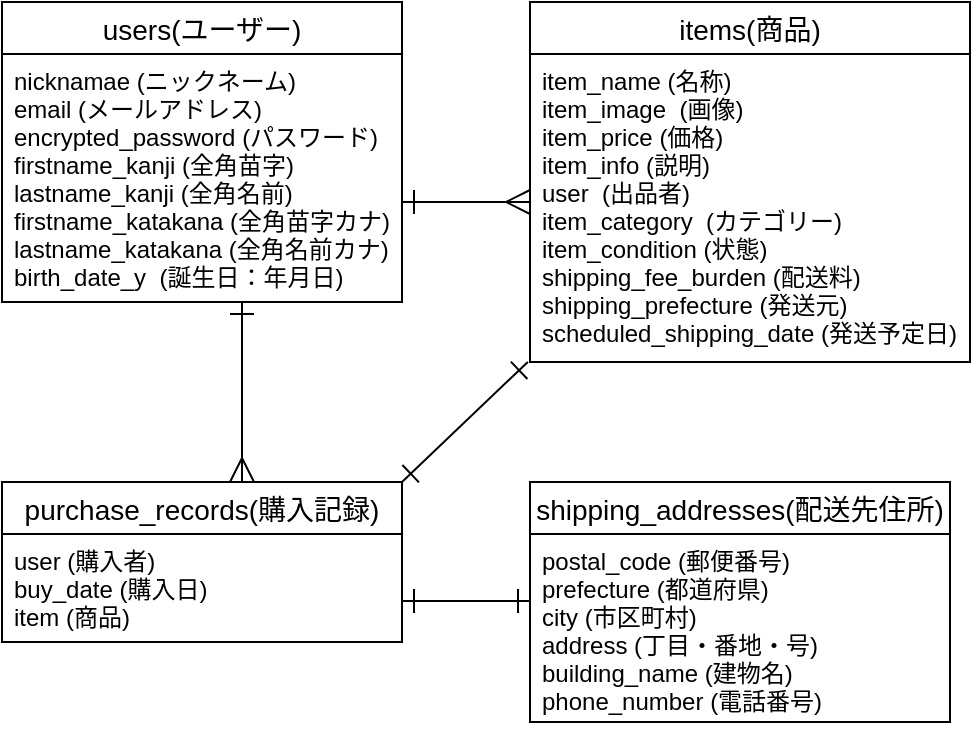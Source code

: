 <mxfile version="13.6.5">
    <diagram id="8yftX8nzzfLrfhgopFjj" name="ページ1">
        <mxGraphModel dx="888" dy="679" grid="1" gridSize="10" guides="1" tooltips="1" connect="1" arrows="1" fold="1" page="1" pageScale="1" pageWidth="827" pageHeight="1169" math="0" shadow="0">
            <root>
                <mxCell id="0"/>
                <mxCell id="1" parent="0"/>
                <mxCell id="15" value="users(ユーザー)" style="swimlane;fontStyle=0;childLayout=stackLayout;horizontal=1;startSize=26;horizontalStack=0;resizeParent=1;resizeParentMax=0;resizeLast=0;collapsible=1;marginBottom=0;align=center;fontSize=14;" parent="1" vertex="1">
                    <mxGeometry x="40" y="20" width="200" height="150" as="geometry"/>
                </mxCell>
                <mxCell id="25" value="purchase_records(購入記録)" style="swimlane;fontStyle=0;childLayout=stackLayout;horizontal=1;startSize=26;horizontalStack=0;resizeParent=1;resizeParentMax=0;resizeLast=0;collapsible=1;marginBottom=0;align=center;fontSize=14;" parent="1" vertex="1">
                    <mxGeometry x="40" y="260" width="200" height="80" as="geometry"/>
                </mxCell>
                <mxCell id="27" value="user (購入者)&#10;buy_date (購入日)&#10;item (商品)" style="text;strokeColor=none;fillColor=none;spacingLeft=4;spacingRight=4;overflow=hidden;rotatable=0;points=[[0,0.5],[1,0.5]];portConstraint=eastwest;fontSize=12;" parent="25" vertex="1">
                    <mxGeometry y="26" width="200" height="54" as="geometry"/>
                </mxCell>
                <mxCell id="19" value="items(商品)" style="swimlane;fontStyle=0;childLayout=stackLayout;horizontal=1;startSize=26;horizontalStack=0;resizeParent=1;resizeParentMax=0;resizeLast=0;collapsible=1;marginBottom=0;align=center;fontSize=14;" parent="1" vertex="1">
                    <mxGeometry x="304" y="20" width="220" height="180" as="geometry"/>
                </mxCell>
                <mxCell id="20" value="item_name (名称)&#10;item_image  (画像)&#10;item_price (価格)&#10;item_info (説明)&#10;user  (出品者)&#10;item_category  (カテゴリー)&#10;item_condition (状態)&#10;shipping_fee_burden (配送料)&#10;shipping_prefecture (発送元)&#10;scheduled_shipping_date (発送予定日)" style="text;strokeColor=none;fillColor=none;spacingLeft=4;spacingRight=4;overflow=hidden;rotatable=0;points=[[0,0.5],[1,0.5]];portConstraint=eastwest;fontSize=12;" parent="19" vertex="1">
                    <mxGeometry y="26" width="220" height="154" as="geometry"/>
                </mxCell>
                <mxCell id="29" value="shipping_addresses(配送先住所)" style="swimlane;fontStyle=0;childLayout=stackLayout;horizontal=1;startSize=26;horizontalStack=0;resizeParent=1;resizeParentMax=0;resizeLast=0;collapsible=1;marginBottom=0;align=center;fontSize=14;" parent="1" vertex="1">
                    <mxGeometry x="304" y="260" width="210" height="120" as="geometry"/>
                </mxCell>
                <mxCell id="30" value="postal_code (郵便番号)&#10;prefecture (都道府県)&#10;city (市区町村)&#10;address (丁目・番地・号)&#10;building_name (建物名)&#10;phone_number (電話番号)" style="text;strokeColor=none;fillColor=none;spacingLeft=4;spacingRight=4;overflow=hidden;rotatable=0;points=[[0,0.5],[1,0.5]];portConstraint=eastwest;fontSize=12;" parent="29" vertex="1">
                    <mxGeometry y="26" width="210" height="94" as="geometry"/>
                </mxCell>
                <mxCell id="62" style="edgeStyle=none;rounded=0;orthogonalLoop=1;jettySize=auto;html=1;exitX=1;exitY=0.5;exitDx=0;exitDy=0;entryX=0;entryY=0.5;entryDx=0;entryDy=0;startArrow=ERone;startFill=0;endArrow=ERmany;endFill=0;strokeWidth=1;endSize=10;startSize=10;targetPerimeterSpacing=6;sourcePerimeterSpacing=6;" edge="1" parent="1">
                    <mxGeometry relative="1" as="geometry">
                        <mxPoint x="240" y="120" as="sourcePoint"/>
                        <mxPoint x="304" y="120" as="targetPoint"/>
                    </mxGeometry>
                </mxCell>
                <mxCell id="16" value="nicknamae (ニックネーム)&#10;email (メールアドレス)&#10;encrypted_password (パスワード)&#10;firstname_kanji (全角苗字)&#10;lastname_kanji (全角名前)&#10;firstname_katakana (全角苗字カナ)&#10;lastname_katakana (全角名前カナ)&#10;birth_date_y  (誕生日：年月日)" style="text;strokeColor=none;fillColor=none;spacingLeft=4;spacingRight=4;overflow=hidden;rotatable=0;points=[[0,0.5],[1,0.5]];portConstraint=eastwest;fontSize=12;" parent="1" vertex="1">
                    <mxGeometry x="40" y="46" width="200" height="124" as="geometry"/>
                </mxCell>
                <mxCell id="63" style="edgeStyle=none;rounded=0;orthogonalLoop=1;jettySize=auto;html=1;startArrow=ERone;startFill=0;endArrow=ERmany;endFill=0;strokeWidth=1;endSize=10;startSize=10;targetPerimeterSpacing=6;sourcePerimeterSpacing=6;" edge="1" parent="1">
                    <mxGeometry relative="1" as="geometry">
                        <mxPoint x="160" y="170" as="sourcePoint"/>
                        <mxPoint x="160" y="260" as="targetPoint"/>
                    </mxGeometry>
                </mxCell>
                <mxCell id="64" style="edgeStyle=none;rounded=0;orthogonalLoop=1;jettySize=auto;html=1;exitX=1;exitY=0.5;exitDx=0;exitDy=0;entryX=0;entryY=0.5;entryDx=0;entryDy=0;startArrow=ERone;startFill=0;endArrow=ERone;endFill=0;strokeWidth=1;endSize=10;startSize=10;targetPerimeterSpacing=6;sourcePerimeterSpacing=6;" edge="1" parent="1">
                    <mxGeometry relative="1" as="geometry">
                        <mxPoint x="240" y="319.5" as="sourcePoint"/>
                        <mxPoint x="304" y="319.5" as="targetPoint"/>
                    </mxGeometry>
                </mxCell>
                <mxCell id="65" style="edgeStyle=none;rounded=0;orthogonalLoop=1;jettySize=auto;html=1;exitX=-0.005;exitY=1;exitDx=0;exitDy=0;startArrow=ERone;startFill=0;endArrow=ERone;endFill=0;strokeWidth=1;endSize=10;startSize=10;targetPerimeterSpacing=6;sourcePerimeterSpacing=6;entryX=1;entryY=0;entryDx=0;entryDy=0;exitPerimeter=0;" edge="1" parent="1" source="20" target="25">
                    <mxGeometry relative="1" as="geometry">
                        <mxPoint x="280" y="199.5" as="sourcePoint"/>
                        <mxPoint x="280" y="260" as="targetPoint"/>
                    </mxGeometry>
                </mxCell>
            </root>
        </mxGraphModel>
    </diagram>
</mxfile>